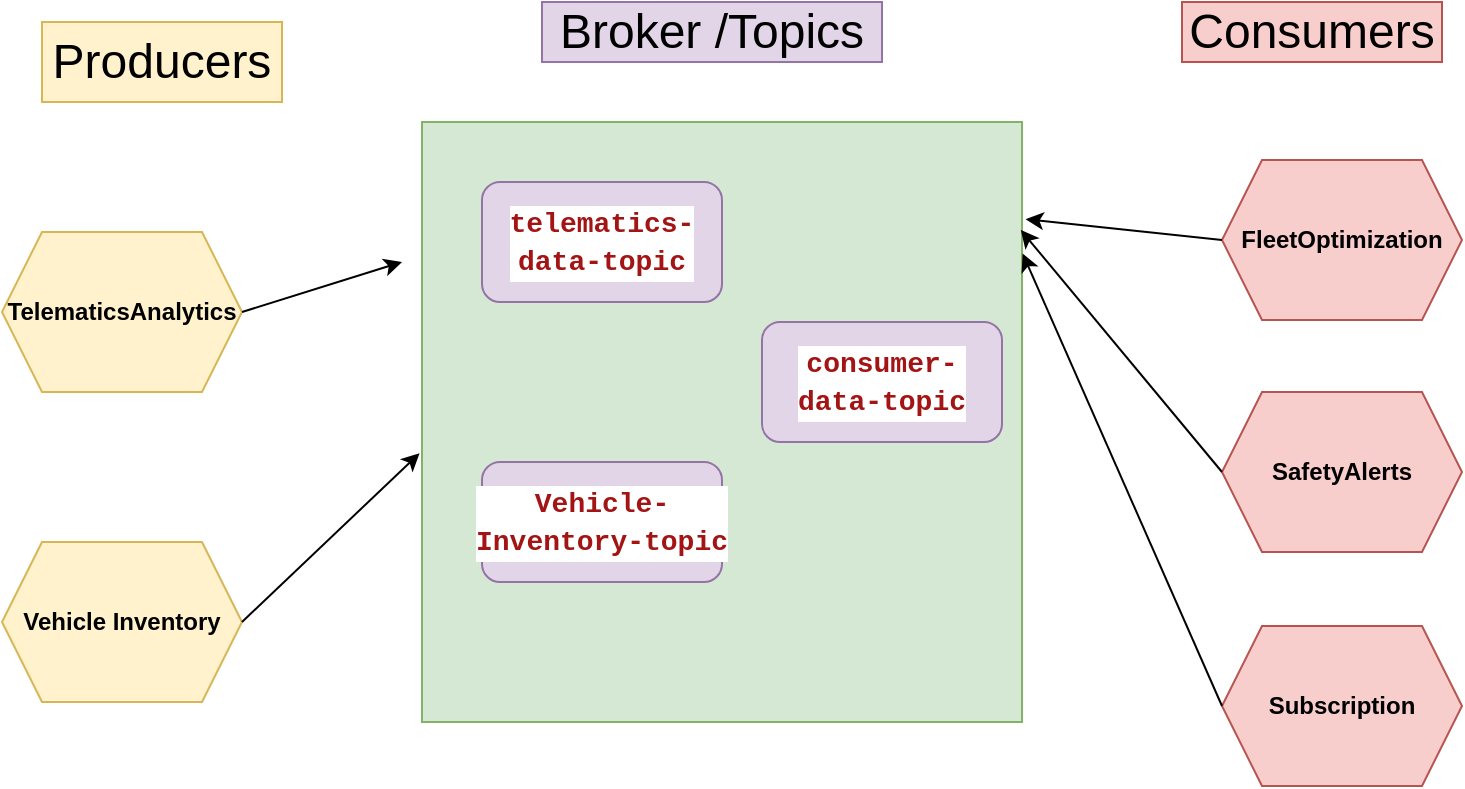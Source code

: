 <mxfile version="24.0.7" type="github">
  <diagram name="Page-1" id="9stJDIrptKMzqkHC4iJv">
    <mxGraphModel dx="1002" dy="588" grid="1" gridSize="10" guides="1" tooltips="1" connect="1" arrows="1" fold="1" page="1" pageScale="1" pageWidth="850" pageHeight="1100" math="0" shadow="0">
      <root>
        <mxCell id="0" />
        <mxCell id="1" parent="0" />
        <mxCell id="aTRD9flVusNCMsegPyxG-2" value="&lt;b&gt;TelematicsAnalytics&lt;/b&gt;" style="shape=hexagon;perimeter=hexagonPerimeter2;whiteSpace=wrap;html=1;fixedSize=1;fillColor=#fff2cc;strokeColor=#d6b656;" vertex="1" parent="1">
          <mxGeometry x="80" y="165" width="120" height="80" as="geometry" />
        </mxCell>
        <mxCell id="aTRD9flVusNCMsegPyxG-3" value="&lt;b&gt;FleetOptimization&lt;/b&gt;" style="shape=hexagon;perimeter=hexagonPerimeter2;whiteSpace=wrap;html=1;fixedSize=1;fillColor=#f8cecc;strokeColor=#b85450;" vertex="1" parent="1">
          <mxGeometry x="690" y="129" width="120" height="80" as="geometry" />
        </mxCell>
        <mxCell id="aTRD9flVusNCMsegPyxG-5" value="" style="whiteSpace=wrap;html=1;aspect=fixed;fillColor=#d5e8d4;strokeColor=#82b366;" vertex="1" parent="1">
          <mxGeometry x="290" y="110" width="300" height="300" as="geometry" />
        </mxCell>
        <mxCell id="aTRD9flVusNCMsegPyxG-6" value="&lt;b&gt;&lt;br&gt;&lt;/b&gt;&lt;div style=&quot;color: rgb(0, 0, 0); background-color: rgb(255, 255, 255); font-family: Consolas, &amp;quot;Courier New&amp;quot;, monospace; font-size: 14px; line-height: 19px; white-space: pre;&quot;&gt;&lt;div&gt;&lt;span style=&quot;color: #a31515;&quot;&gt;&lt;b&gt;telematics-&lt;/b&gt;&lt;/span&gt;&lt;/div&gt;&lt;div&gt;&lt;span style=&quot;color: #a31515;&quot;&gt;&lt;b&gt;data-topic&lt;/b&gt;&lt;/span&gt;&lt;/div&gt;&lt;/div&gt;&lt;div&gt;&lt;br&gt;&lt;/div&gt;" style="rounded=1;whiteSpace=wrap;html=1;fillColor=#e1d5e7;strokeColor=#9673a6;" vertex="1" parent="1">
          <mxGeometry x="320" y="140" width="120" height="60" as="geometry" />
        </mxCell>
        <mxCell id="aTRD9flVusNCMsegPyxG-7" value="&lt;div&gt;&lt;br&gt;&lt;/div&gt;&lt;div&gt;&lt;div style=&quot;background-color: rgb(255, 255, 255); font-family: Consolas, &amp;quot;Courier New&amp;quot;, monospace; font-size: 14px; line-height: 19px; white-space: pre;&quot;&gt;&lt;div&gt;&lt;span style=&quot;color: rgb(163, 21, 21);&quot;&gt;&lt;b&gt;Vehicle-&lt;/b&gt;&lt;/span&gt;&lt;/div&gt;&lt;div&gt;&lt;span style=&quot;color: rgb(163, 21, 21);&quot;&gt;&lt;b&gt;Inventory-topic&lt;/b&gt;&lt;/span&gt;&lt;/div&gt;&lt;/div&gt;&lt;div&gt;&lt;br&gt;&lt;/div&gt;&lt;/div&gt;" style="rounded=1;whiteSpace=wrap;html=1;fillColor=#e1d5e7;strokeColor=#9673a6;" vertex="1" parent="1">
          <mxGeometry x="320" y="280" width="120" height="60" as="geometry" />
        </mxCell>
        <mxCell id="aTRD9flVusNCMsegPyxG-8" value="&lt;div&gt;&lt;br&gt;&lt;/div&gt;&lt;div&gt;&lt;div style=&quot;background-color: rgb(255, 255, 255); font-family: Consolas, &amp;quot;Courier New&amp;quot;, monospace; font-size: 14px; line-height: 19px; white-space: pre;&quot;&gt;&lt;div&gt;&lt;span style=&quot;color: rgb(163, 21, 21);&quot;&gt;&lt;b&gt;consumer-&lt;/b&gt;&lt;/span&gt;&lt;/div&gt;&lt;div&gt;&lt;span style=&quot;color: rgb(163, 21, 21);&quot;&gt;&lt;b&gt;data-topic&lt;/b&gt;&lt;/span&gt;&lt;/div&gt;&lt;/div&gt;&lt;div&gt;&lt;br&gt;&lt;/div&gt;&lt;/div&gt;" style="rounded=1;whiteSpace=wrap;html=1;fillColor=#e1d5e7;strokeColor=#9673a6;" vertex="1" parent="1">
          <mxGeometry x="460" y="210" width="120" height="60" as="geometry" />
        </mxCell>
        <mxCell id="aTRD9flVusNCMsegPyxG-9" value="&lt;b&gt;Vehicle Inventory&lt;/b&gt;" style="shape=hexagon;perimeter=hexagonPerimeter2;whiteSpace=wrap;html=1;fixedSize=1;fillColor=#fff2cc;strokeColor=#d6b656;" vertex="1" parent="1">
          <mxGeometry x="80" y="320" width="120" height="80" as="geometry" />
        </mxCell>
        <mxCell id="aTRD9flVusNCMsegPyxG-10" value="&lt;b&gt;SafetyAlerts&lt;/b&gt;" style="shape=hexagon;perimeter=hexagonPerimeter2;whiteSpace=wrap;html=1;fixedSize=1;fillColor=#f8cecc;strokeColor=#b85450;" vertex="1" parent="1">
          <mxGeometry x="690" y="245" width="120" height="80" as="geometry" />
        </mxCell>
        <mxCell id="aTRD9flVusNCMsegPyxG-11" value="&lt;font style=&quot;font-size: 24px;&quot;&gt;Broker /Topics&lt;/font&gt;" style="text;html=1;align=center;verticalAlign=middle;whiteSpace=wrap;rounded=0;fillColor=#e1d5e7;strokeColor=#9673a6;" vertex="1" parent="1">
          <mxGeometry x="350" y="50" width="170" height="30" as="geometry" />
        </mxCell>
        <mxCell id="aTRD9flVusNCMsegPyxG-12" value="&lt;font style=&quot;font-size: 24px;&quot;&gt;Producers&lt;/font&gt;" style="text;html=1;align=center;verticalAlign=middle;whiteSpace=wrap;rounded=0;fillColor=#fff2cc;strokeColor=#d6b656;" vertex="1" parent="1">
          <mxGeometry x="100" y="60" width="120" height="40" as="geometry" />
        </mxCell>
        <mxCell id="aTRD9flVusNCMsegPyxG-13" value="&lt;font style=&quot;font-size: 24px;&quot;&gt;Consumers&lt;/font&gt;" style="text;html=1;align=center;verticalAlign=middle;whiteSpace=wrap;rounded=0;fillColor=#f8cecc;strokeColor=#b85450;" vertex="1" parent="1">
          <mxGeometry x="670" y="50" width="130" height="30" as="geometry" />
        </mxCell>
        <mxCell id="aTRD9flVusNCMsegPyxG-14" value="" style="endArrow=classic;html=1;rounded=0;exitX=1;exitY=0.5;exitDx=0;exitDy=0;" edge="1" parent="1" source="aTRD9flVusNCMsegPyxG-2">
          <mxGeometry width="50" height="50" relative="1" as="geometry">
            <mxPoint x="400" y="330" as="sourcePoint" />
            <mxPoint x="280" y="180" as="targetPoint" />
          </mxGeometry>
        </mxCell>
        <mxCell id="aTRD9flVusNCMsegPyxG-15" value="" style="endArrow=classic;html=1;rounded=0;entryX=1.006;entryY=0.162;entryDx=0;entryDy=0;entryPerimeter=0;exitX=0;exitY=0.5;exitDx=0;exitDy=0;" edge="1" parent="1" source="aTRD9flVusNCMsegPyxG-3" target="aTRD9flVusNCMsegPyxG-5">
          <mxGeometry width="50" height="50" relative="1" as="geometry">
            <mxPoint x="400" y="330" as="sourcePoint" />
            <mxPoint x="450" y="280" as="targetPoint" />
          </mxGeometry>
        </mxCell>
        <mxCell id="aTRD9flVusNCMsegPyxG-16" value="" style="endArrow=classic;html=1;rounded=0;entryX=0.998;entryY=0.18;entryDx=0;entryDy=0;entryPerimeter=0;exitX=0;exitY=0.5;exitDx=0;exitDy=0;" edge="1" parent="1" source="aTRD9flVusNCMsegPyxG-10" target="aTRD9flVusNCMsegPyxG-5">
          <mxGeometry width="50" height="50" relative="1" as="geometry">
            <mxPoint x="700" y="210" as="sourcePoint" />
            <mxPoint x="622" y="172" as="targetPoint" />
          </mxGeometry>
        </mxCell>
        <mxCell id="aTRD9flVusNCMsegPyxG-17" value="&lt;b&gt;Subscription&lt;/b&gt;" style="shape=hexagon;perimeter=hexagonPerimeter2;whiteSpace=wrap;html=1;fixedSize=1;fillColor=#f8cecc;strokeColor=#b85450;" vertex="1" parent="1">
          <mxGeometry x="690" y="362" width="120" height="80" as="geometry" />
        </mxCell>
        <mxCell id="aTRD9flVusNCMsegPyxG-18" value="" style="endArrow=classic;html=1;rounded=0;entryX=1.001;entryY=0.219;entryDx=0;entryDy=0;entryPerimeter=0;exitX=0;exitY=0.5;exitDx=0;exitDy=0;" edge="1" parent="1" source="aTRD9flVusNCMsegPyxG-17" target="aTRD9flVusNCMsegPyxG-5">
          <mxGeometry width="50" height="50" relative="1" as="geometry">
            <mxPoint x="700" y="295" as="sourcePoint" />
            <mxPoint x="639" y="181" as="targetPoint" />
          </mxGeometry>
        </mxCell>
        <mxCell id="aTRD9flVusNCMsegPyxG-19" value="" style="endArrow=classic;html=1;rounded=0;exitX=1;exitY=0.5;exitDx=0;exitDy=0;entryX=-0.004;entryY=0.552;entryDx=0;entryDy=0;entryPerimeter=0;" edge="1" parent="1" source="aTRD9flVusNCMsegPyxG-9" target="aTRD9flVusNCMsegPyxG-5">
          <mxGeometry width="50" height="50" relative="1" as="geometry">
            <mxPoint x="210" y="215" as="sourcePoint" />
            <mxPoint x="290" y="190" as="targetPoint" />
          </mxGeometry>
        </mxCell>
      </root>
    </mxGraphModel>
  </diagram>
</mxfile>
